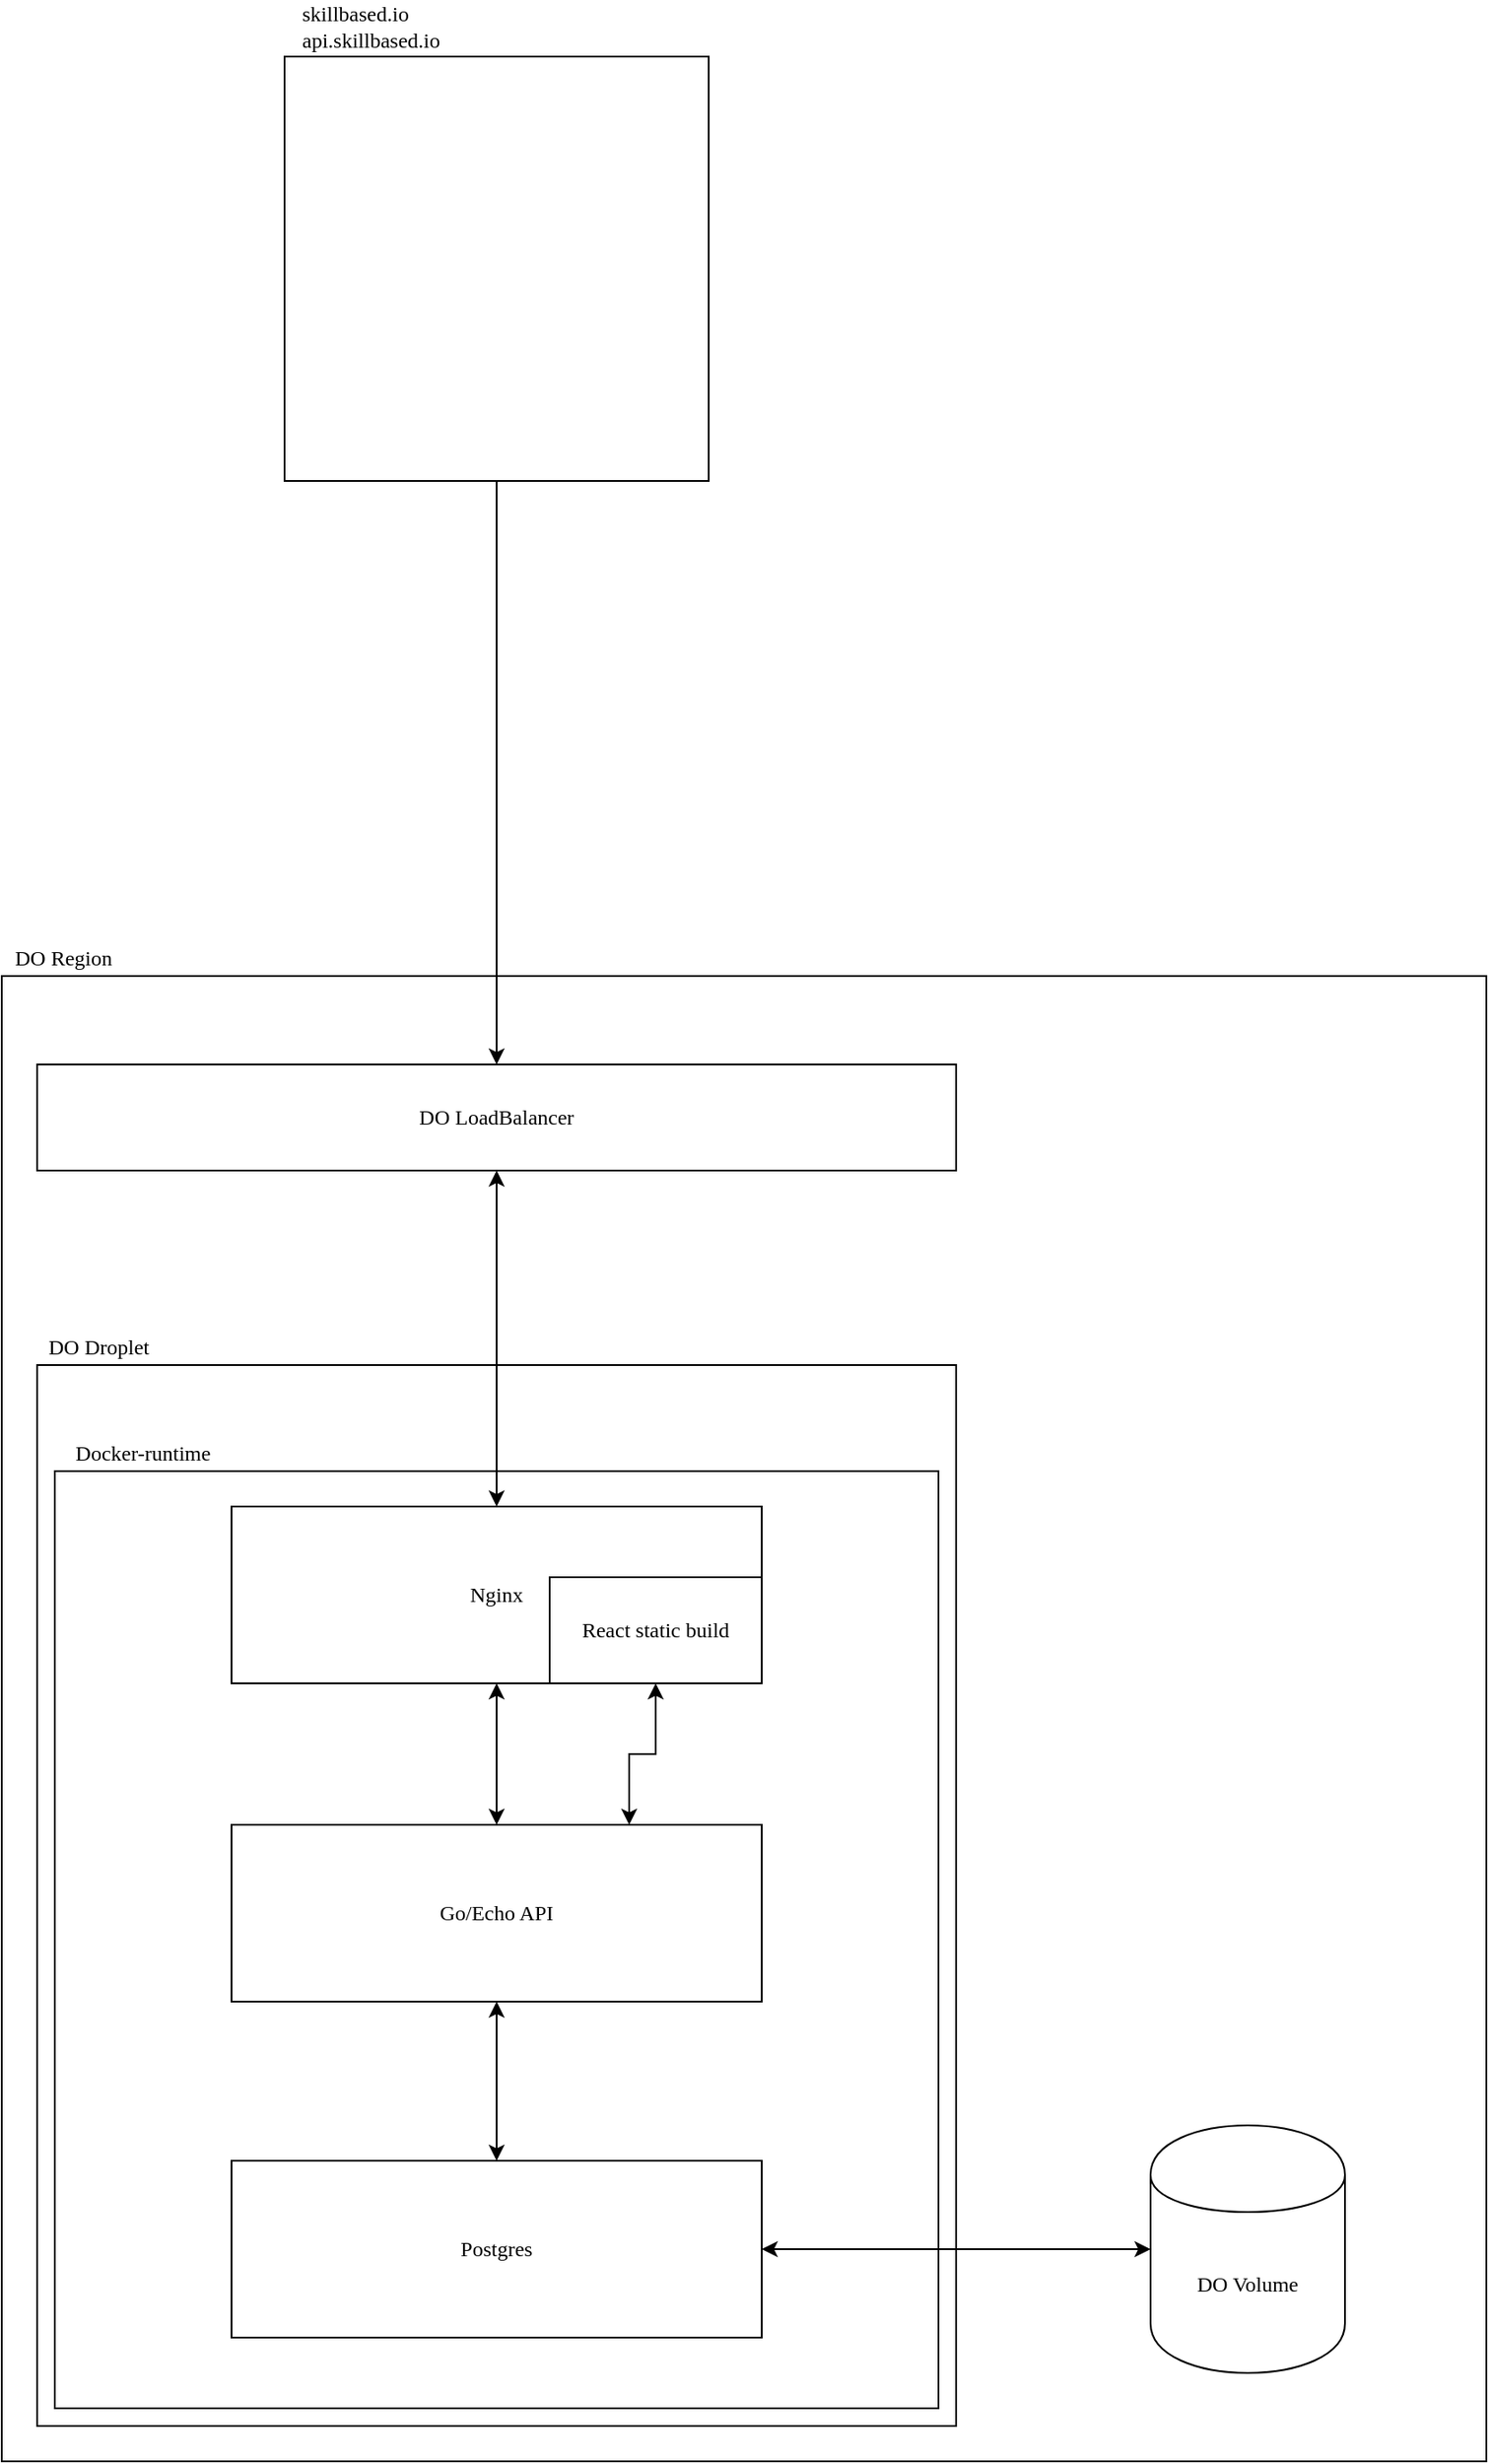 <mxfile version="12.4.2" type="device" pages="1"><diagram id="dyb51R0EueAZf_mkYcGe" name="Page-1"><mxGraphModel dx="1086" dy="2066" grid="1" gridSize="10" guides="1" tooltips="1" connect="1" arrows="1" fold="1" page="1" pageScale="1" pageWidth="850" pageHeight="1100" math="0" shadow="0"><root><mxCell id="0"/><mxCell id="ICVe30k9arZrcXVnowfW-14" value="Region" parent="0"/><mxCell id="ICVe30k9arZrcXVnowfW-15" value="" style="rounded=0;whiteSpace=wrap;html=1;fontFamily=Verdana;" parent="ICVe30k9arZrcXVnowfW-14" vertex="1"><mxGeometry x="40" y="-80" width="840" height="840" as="geometry"/></mxCell><mxCell id="ICVe30k9arZrcXVnowfW-16" value="DO Region" style="text;html=1;strokeColor=none;fillColor=none;align=center;verticalAlign=middle;whiteSpace=wrap;rounded=0;fontFamily=Verdana;" parent="ICVe30k9arZrcXVnowfW-14" vertex="1"><mxGeometry x="40" y="-100" width="70" height="20" as="geometry"/></mxCell><mxCell id="jSq4BMM-dwN4NsrPD59a-1" style="edgeStyle=orthogonalEdgeStyle;rounded=0;orthogonalLoop=1;jettySize=auto;html=1;exitX=0.5;exitY=1;exitDx=0;exitDy=0;entryX=0.5;entryY=0;entryDx=0;entryDy=0;" edge="1" parent="ICVe30k9arZrcXVnowfW-14" source="5a8V77InowbygoKBsTKw-3" target="ICVe30k9arZrcXVnowfW-26"><mxGeometry relative="1" as="geometry"/></mxCell><mxCell id="1" value="Droplet" parent="0"/><mxCell id="ICVe30k9arZrcXVnowfW-1" value="" style="rounded=0;whiteSpace=wrap;html=1;" parent="1" vertex="1"><mxGeometry x="60" y="140" width="520" height="600" as="geometry"/></mxCell><mxCell id="ICVe30k9arZrcXVnowfW-18" value="DO Droplet" style="text;html=1;strokeColor=none;fillColor=none;align=center;verticalAlign=middle;whiteSpace=wrap;rounded=0;fontFamily=Verdana;" parent="1" vertex="1"><mxGeometry x="60" y="120" width="70" height="20" as="geometry"/></mxCell><mxCell id="ICVe30k9arZrcXVnowfW-3" value="Docker" parent="0"/><mxCell id="ICVe30k9arZrcXVnowfW-4" value="" style="rounded=0;whiteSpace=wrap;html=1;" parent="ICVe30k9arZrcXVnowfW-3" vertex="1"><mxGeometry x="70" y="200" width="500" height="530" as="geometry"/></mxCell><mxCell id="ICVe30k9arZrcXVnowfW-7" value="Docker-runtime" style="text;html=1;strokeColor=none;fillColor=none;align=center;verticalAlign=middle;whiteSpace=wrap;rounded=0;fontFamily=Verdana;" parent="ICVe30k9arZrcXVnowfW-3" vertex="1"><mxGeometry x="70" y="180" width="100" height="20" as="geometry"/></mxCell><mxCell id="ICVe30k9arZrcXVnowfW-21" style="edgeStyle=orthogonalEdgeStyle;rounded=0;orthogonalLoop=1;jettySize=auto;html=1;exitX=0.5;exitY=1;exitDx=0;exitDy=0;entryX=0.5;entryY=0;entryDx=0;entryDy=0;fontFamily=Verdana;startArrow=classic;startFill=1;" parent="ICVe30k9arZrcXVnowfW-3" source="ICVe30k9arZrcXVnowfW-13" target="ICVe30k9arZrcXVnowfW-10" edge="1"><mxGeometry relative="1" as="geometry"/></mxCell><mxCell id="ICVe30k9arZrcXVnowfW-22" style="edgeStyle=orthogonalEdgeStyle;rounded=0;orthogonalLoop=1;jettySize=auto;html=1;exitX=0.5;exitY=1;exitDx=0;exitDy=0;entryX=0.5;entryY=0;entryDx=0;entryDy=0;startArrow=classic;startFill=1;fontFamily=Verdana;" parent="ICVe30k9arZrcXVnowfW-3" source="ICVe30k9arZrcXVnowfW-10" target="ICVe30k9arZrcXVnowfW-12" edge="1"><mxGeometry relative="1" as="geometry"/></mxCell><mxCell id="ICVe30k9arZrcXVnowfW-23" value="DO Volume" style="shape=cylinder;whiteSpace=wrap;html=1;boundedLbl=1;backgroundOutline=1;fontFamily=Verdana;" parent="ICVe30k9arZrcXVnowfW-3" vertex="1"><mxGeometry x="690" y="570" width="110" height="140" as="geometry"/></mxCell><mxCell id="ICVe30k9arZrcXVnowfW-24" style="edgeStyle=orthogonalEdgeStyle;rounded=0;orthogonalLoop=1;jettySize=auto;html=1;exitX=1;exitY=0.5;exitDx=0;exitDy=0;entryX=0;entryY=0.5;entryDx=0;entryDy=0;startArrow=classic;startFill=1;fontFamily=Verdana;" parent="ICVe30k9arZrcXVnowfW-3" source="ICVe30k9arZrcXVnowfW-12" target="ICVe30k9arZrcXVnowfW-23" edge="1"><mxGeometry relative="1" as="geometry"/></mxCell><mxCell id="ICVe30k9arZrcXVnowfW-9" value="Untitled Layer" parent="0"/><mxCell id="ICVe30k9arZrcXVnowfW-10" value="Go/Echo API" style="rounded=0;whiteSpace=wrap;html=1;fontFamily=Verdana;" parent="ICVe30k9arZrcXVnowfW-9" vertex="1"><mxGeometry x="170" y="400" width="300" height="100" as="geometry"/></mxCell><mxCell id="ICVe30k9arZrcXVnowfW-11" value="Untitled Layer" parent="0"/><mxCell id="ICVe30k9arZrcXVnowfW-12" value="Postgres" style="rounded=0;whiteSpace=wrap;html=1;fontFamily=Verdana;" parent="ICVe30k9arZrcXVnowfW-11" vertex="1"><mxGeometry x="170" y="590" width="300" height="100" as="geometry"/></mxCell><mxCell id="ICVe30k9arZrcXVnowfW-13" value="Nginx" style="rounded=0;whiteSpace=wrap;html=1;fontFamily=Verdana;" parent="ICVe30k9arZrcXVnowfW-11" vertex="1"><mxGeometry x="170" y="220" width="300" height="100" as="geometry"/></mxCell><mxCell id="ICVe30k9arZrcXVnowfW-27" style="edgeStyle=orthogonalEdgeStyle;rounded=0;orthogonalLoop=1;jettySize=auto;html=1;exitX=0.5;exitY=1;exitDx=0;exitDy=0;entryX=0.5;entryY=0;entryDx=0;entryDy=0;startArrow=classic;startFill=1;fontFamily=Verdana;" parent="ICVe30k9arZrcXVnowfW-11" source="ICVe30k9arZrcXVnowfW-26" target="ICVe30k9arZrcXVnowfW-13" edge="1"><mxGeometry relative="1" as="geometry"/></mxCell><mxCell id="ICVe30k9arZrcXVnowfW-26" value="DO LoadBalancer" style="rounded=0;whiteSpace=wrap;html=1;fontFamily=Verdana;" parent="ICVe30k9arZrcXVnowfW-11" vertex="1"><mxGeometry x="60" y="-30" width="520" height="60" as="geometry"/></mxCell><mxCell id="5a8V77InowbygoKBsTKw-7" style="edgeStyle=orthogonalEdgeStyle;rounded=0;orthogonalLoop=1;jettySize=auto;html=1;exitX=0.5;exitY=1;exitDx=0;exitDy=0;entryX=0.75;entryY=0;entryDx=0;entryDy=0;startArrow=classic;startFill=1;fontFamily=Verdana;" parent="ICVe30k9arZrcXVnowfW-11" source="5a8V77InowbygoKBsTKw-2" target="ICVe30k9arZrcXVnowfW-10" edge="1"><mxGeometry relative="1" as="geometry"/></mxCell><mxCell id="5a8V77InowbygoKBsTKw-2" value="React static build" style="rounded=0;whiteSpace=wrap;html=1;fontFamily=Verdana;" parent="ICVe30k9arZrcXVnowfW-11" vertex="1"><mxGeometry x="350" y="260" width="120" height="60" as="geometry"/></mxCell><mxCell id="5a8V77InowbygoKBsTKw-3" value="" style="rounded=0;whiteSpace=wrap;html=1;fontFamily=Verdana;" parent="ICVe30k9arZrcXVnowfW-11" vertex="1"><mxGeometry x="200" y="-600" width="240" height="240" as="geometry"/></mxCell><mxCell id="5a8V77InowbygoKBsTKw-4" value="&lt;div style=&quot;text-align: left&quot;&gt;&lt;span&gt;skillbased.io&lt;/span&gt;&lt;/div&gt;api.skillbased.io" style="text;html=1;strokeColor=none;fillColor=none;align=center;verticalAlign=middle;whiteSpace=wrap;rounded=0;fontFamily=Verdana;" parent="ICVe30k9arZrcXVnowfW-11" vertex="1"><mxGeometry x="204" y="-627" width="90" height="20" as="geometry"/></mxCell></root></mxGraphModel></diagram></mxfile>